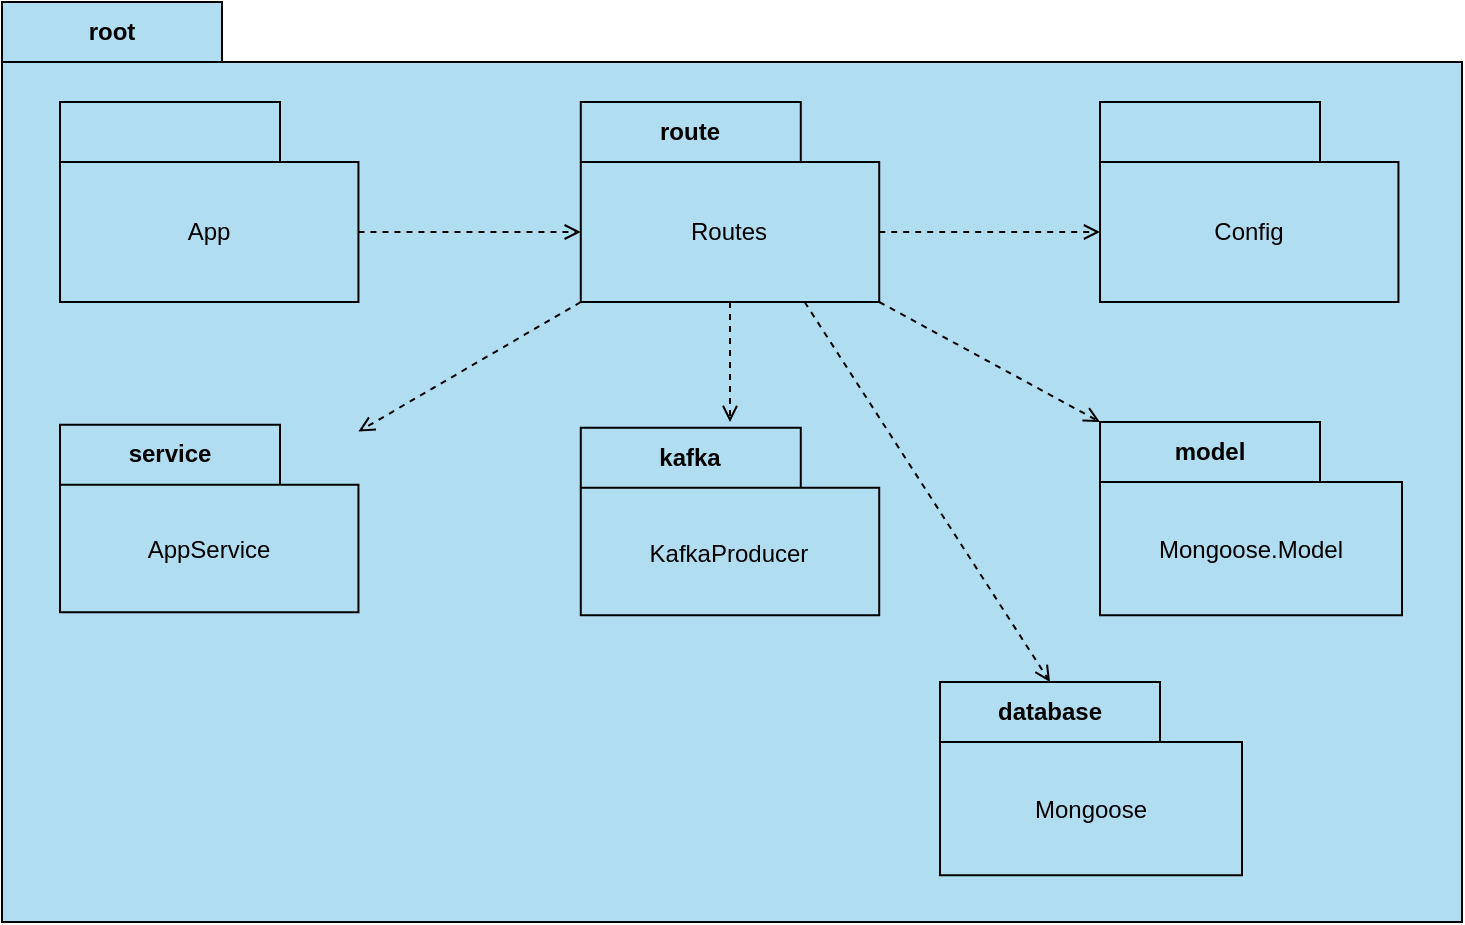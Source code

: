 <mxfile version="21.3.8" type="device">
  <diagram name="Page-1" id="b5b7bab2-c9e2-2cf4-8b2a-24fd1a2a6d21">
    <mxGraphModel dx="-220" dy="764" grid="1" gridSize="10" guides="1" tooltips="1" connect="1" arrows="1" fold="1" page="1" pageScale="1" pageWidth="827" pageHeight="1169" background="none" math="0" shadow="0">
      <root>
        <mxCell id="0" />
        <mxCell id="1" parent="0" />
        <mxCell id="wRR1Uj6syd41ZtCw54oC-5" value="root" style="shape=folder;fontStyle=1;tabWidth=110;tabHeight=30;tabPosition=left;html=1;boundedLbl=1;labelInHeader=1;container=1;collapsible=0;whiteSpace=wrap;fillColor=#b1ddf0;strokeColor=#000000;" parent="1" vertex="1">
          <mxGeometry x="1703" y="40" width="730" height="460" as="geometry" />
        </mxCell>
        <mxCell id="wRR1Uj6syd41ZtCw54oC-6" value="" style="html=1;strokeColor=none;resizeWidth=1;resizeHeight=1;fillColor=none;part=1;connectable=0;allowArrows=0;deletable=0;whiteSpace=wrap;" parent="wRR1Uj6syd41ZtCw54oC-5" vertex="1">
          <mxGeometry width="677.229" height="322" relative="1" as="geometry">
            <mxPoint y="30" as="offset" />
          </mxGeometry>
        </mxCell>
        <mxCell id="J0qyklMaHf7GAiVy9H4K-2" style="rounded=0;orthogonalLoop=1;jettySize=auto;html=1;exitX=0;exitY=0;exitDx=0;exitDy=100;exitPerimeter=0;endArrow=open;endFill=0;dashed=1;" edge="1" parent="1" source="wRR1Uj6syd41ZtCw54oC-17" target="wRR1Uj6syd41ZtCw54oC-19">
          <mxGeometry relative="1" as="geometry" />
        </mxCell>
        <mxCell id="J0qyklMaHf7GAiVy9H4K-3" style="rounded=0;orthogonalLoop=1;jettySize=auto;html=1;exitX=0.5;exitY=1;exitDx=0;exitDy=0;exitPerimeter=0;endArrow=open;endFill=0;dashed=1;" edge="1" parent="1" source="wRR1Uj6syd41ZtCw54oC-17">
          <mxGeometry relative="1" as="geometry">
            <mxPoint x="2067" y="250" as="targetPoint" />
          </mxGeometry>
        </mxCell>
        <mxCell id="J0qyklMaHf7GAiVy9H4K-4" style="rounded=0;orthogonalLoop=1;jettySize=auto;html=1;exitX=0.75;exitY=1;exitDx=0;exitDy=0;exitPerimeter=0;entryX=0;entryY=0;entryDx=55;entryDy=0;entryPerimeter=0;endArrow=open;endFill=0;dashed=1;" edge="1" parent="1" source="wRR1Uj6syd41ZtCw54oC-17" target="wRR1Uj6syd41ZtCw54oC-11">
          <mxGeometry relative="1" as="geometry" />
        </mxCell>
        <mxCell id="J0qyklMaHf7GAiVy9H4K-6" style="rounded=0;orthogonalLoop=1;jettySize=auto;html=1;exitX=0;exitY=0;exitDx=149.22;exitDy=65;exitPerimeter=0;entryX=0;entryY=0;entryDx=0;entryDy=65;entryPerimeter=0;endArrow=open;endFill=0;dashed=1;" edge="1" parent="1" source="wRR1Uj6syd41ZtCw54oC-17" target="wRR1Uj6syd41ZtCw54oC-62">
          <mxGeometry relative="1" as="geometry" />
        </mxCell>
        <mxCell id="J0qyklMaHf7GAiVy9H4K-7" style="rounded=0;orthogonalLoop=1;jettySize=auto;html=1;exitX=0;exitY=0;exitDx=149.22;exitDy=100;exitPerimeter=0;entryX=0;entryY=0;entryDx=0;entryDy=0;entryPerimeter=0;endArrow=open;endFill=0;dashed=1;" edge="1" parent="1" source="wRR1Uj6syd41ZtCw54oC-17" target="wRR1Uj6syd41ZtCw54oC-13">
          <mxGeometry relative="1" as="geometry" />
        </mxCell>
        <mxCell id="wRR1Uj6syd41ZtCw54oC-17" value="route" style="shape=folder;fontStyle=1;tabWidth=110;tabHeight=30;tabPosition=left;html=1;boundedLbl=1;labelInHeader=1;container=1;collapsible=0;whiteSpace=wrap;fillColor=#b1ddf0;strokeColor=#000000;" parent="1" vertex="1">
          <mxGeometry x="1992.39" y="90" width="149.22" height="100" as="geometry" />
        </mxCell>
        <mxCell id="wRR1Uj6syd41ZtCw54oC-18" value="Routes" style="html=1;strokeColor=none;resizeWidth=1;resizeHeight=1;fillColor=none;part=1;connectable=0;allowArrows=0;deletable=0;whiteSpace=wrap;" parent="wRR1Uj6syd41ZtCw54oC-17" vertex="1">
          <mxGeometry width="149.22" height="70.0" relative="1" as="geometry">
            <mxPoint y="30" as="offset" />
          </mxGeometry>
        </mxCell>
        <mxCell id="wRR1Uj6syd41ZtCw54oC-13" value="model" style="shape=folder;fontStyle=1;tabWidth=110;tabHeight=30;tabPosition=left;html=1;boundedLbl=1;labelInHeader=1;container=1;collapsible=0;whiteSpace=wrap;fillColor=#b1ddf0;strokeColor=#000000;" parent="1" vertex="1">
          <mxGeometry x="2252" y="250" width="151" height="96.58" as="geometry" />
        </mxCell>
        <mxCell id="wRR1Uj6syd41ZtCw54oC-14" value="Mongoose.Model" style="html=1;strokeColor=none;resizeWidth=1;resizeHeight=1;fillColor=none;part=1;connectable=0;allowArrows=0;deletable=0;whiteSpace=wrap;" parent="wRR1Uj6syd41ZtCw54oC-13" vertex="1">
          <mxGeometry width="151" height="67.606" relative="1" as="geometry">
            <mxPoint y="30" as="offset" />
          </mxGeometry>
        </mxCell>
        <mxCell id="wRR1Uj6syd41ZtCw54oC-11" value="database" style="shape=folder;fontStyle=1;tabWidth=110;tabHeight=30;tabPosition=left;html=1;boundedLbl=1;labelInHeader=1;container=1;collapsible=0;whiteSpace=wrap;fillColor=#b1ddf0;strokeColor=#000000;" parent="1" vertex="1">
          <mxGeometry x="2172" y="380" width="151" height="96.57" as="geometry" />
        </mxCell>
        <mxCell id="wRR1Uj6syd41ZtCw54oC-12" value="Mongoose" style="html=1;strokeColor=none;resizeWidth=1;resizeHeight=1;fillColor=none;part=1;connectable=0;allowArrows=0;deletable=0;whiteSpace=wrap;" parent="wRR1Uj6syd41ZtCw54oC-11" vertex="1">
          <mxGeometry width="151.0" height="67.599" relative="1" as="geometry">
            <mxPoint y="30" as="offset" />
          </mxGeometry>
        </mxCell>
        <mxCell id="wRR1Uj6syd41ZtCw54oC-19" value="service" style="shape=folder;fontStyle=1;tabWidth=110;tabHeight=30;tabPosition=left;html=1;boundedLbl=1;labelInHeader=1;container=1;collapsible=0;whiteSpace=wrap;fillColor=#b1ddf0;strokeColor=#000000;" parent="1" vertex="1">
          <mxGeometry x="1732" y="251.41" width="149.22" height="93.75" as="geometry" />
        </mxCell>
        <mxCell id="wRR1Uj6syd41ZtCw54oC-20" value="AppService" style="html=1;strokeColor=none;resizeWidth=1;resizeHeight=1;fillColor=none;part=1;connectable=0;allowArrows=0;deletable=0;whiteSpace=wrap;" parent="wRR1Uj6syd41ZtCw54oC-19" vertex="1">
          <mxGeometry width="149.22" height="65.625" relative="1" as="geometry">
            <mxPoint y="30" as="offset" />
          </mxGeometry>
        </mxCell>
        <mxCell id="wRR1Uj6syd41ZtCw54oC-29" value="kafka" style="shape=folder;fontStyle=1;tabWidth=110;tabHeight=30;tabPosition=left;html=1;boundedLbl=1;labelInHeader=1;container=1;collapsible=0;whiteSpace=wrap;fillColor=#b1ddf0;strokeColor=#000000;" parent="1" vertex="1">
          <mxGeometry x="1992.39" y="252.83" width="149.22" height="93.75" as="geometry" />
        </mxCell>
        <mxCell id="wRR1Uj6syd41ZtCw54oC-30" value="KafkaProducer" style="html=1;strokeColor=none;resizeWidth=1;resizeHeight=1;fillColor=none;part=1;connectable=0;allowArrows=0;deletable=0;whiteSpace=wrap;" parent="wRR1Uj6syd41ZtCw54oC-29" vertex="1">
          <mxGeometry width="149.22" height="65.625" relative="1" as="geometry">
            <mxPoint y="30" as="offset" />
          </mxGeometry>
        </mxCell>
        <mxCell id="J0qyklMaHf7GAiVy9H4K-5" style="rounded=0;orthogonalLoop=1;jettySize=auto;html=1;exitX=0;exitY=0;exitDx=149.22;exitDy=65;exitPerimeter=0;entryX=0;entryY=0;entryDx=0;entryDy=65;entryPerimeter=0;endArrow=open;endFill=0;dashed=1;" edge="1" parent="1" source="wRR1Uj6syd41ZtCw54oC-64" target="wRR1Uj6syd41ZtCw54oC-17">
          <mxGeometry relative="1" as="geometry" />
        </mxCell>
        <mxCell id="wRR1Uj6syd41ZtCw54oC-64" value="" style="shape=folder;fontStyle=1;tabWidth=110;tabHeight=30;tabPosition=left;html=1;boundedLbl=1;labelInHeader=1;container=1;collapsible=0;whiteSpace=wrap;fillColor=#b1ddf0;strokeColor=#000000;" parent="1" vertex="1">
          <mxGeometry x="1732.0" y="90" width="149.22" height="100" as="geometry" />
        </mxCell>
        <mxCell id="wRR1Uj6syd41ZtCw54oC-65" value="App" style="html=1;strokeColor=none;resizeWidth=1;resizeHeight=1;fillColor=none;part=1;connectable=0;allowArrows=0;deletable=0;whiteSpace=wrap;" parent="wRR1Uj6syd41ZtCw54oC-64" vertex="1">
          <mxGeometry width="149.22" height="70.0" relative="1" as="geometry">
            <mxPoint y="30" as="offset" />
          </mxGeometry>
        </mxCell>
        <mxCell id="wRR1Uj6syd41ZtCw54oC-62" value="" style="shape=folder;fontStyle=1;tabWidth=110;tabHeight=30;tabPosition=left;html=1;boundedLbl=1;labelInHeader=1;container=1;collapsible=0;whiteSpace=wrap;fillColor=#b1ddf0;strokeColor=#000000;" parent="1" vertex="1">
          <mxGeometry x="2252" y="90" width="149.22" height="100" as="geometry" />
        </mxCell>
        <mxCell id="wRR1Uj6syd41ZtCw54oC-63" value="Config" style="html=1;strokeColor=none;resizeWidth=1;resizeHeight=1;fillColor=none;part=1;connectable=0;allowArrows=0;deletable=0;whiteSpace=wrap;" parent="wRR1Uj6syd41ZtCw54oC-62" vertex="1">
          <mxGeometry width="149.22" height="70.0" relative="1" as="geometry">
            <mxPoint y="30" as="offset" />
          </mxGeometry>
        </mxCell>
      </root>
    </mxGraphModel>
  </diagram>
</mxfile>
